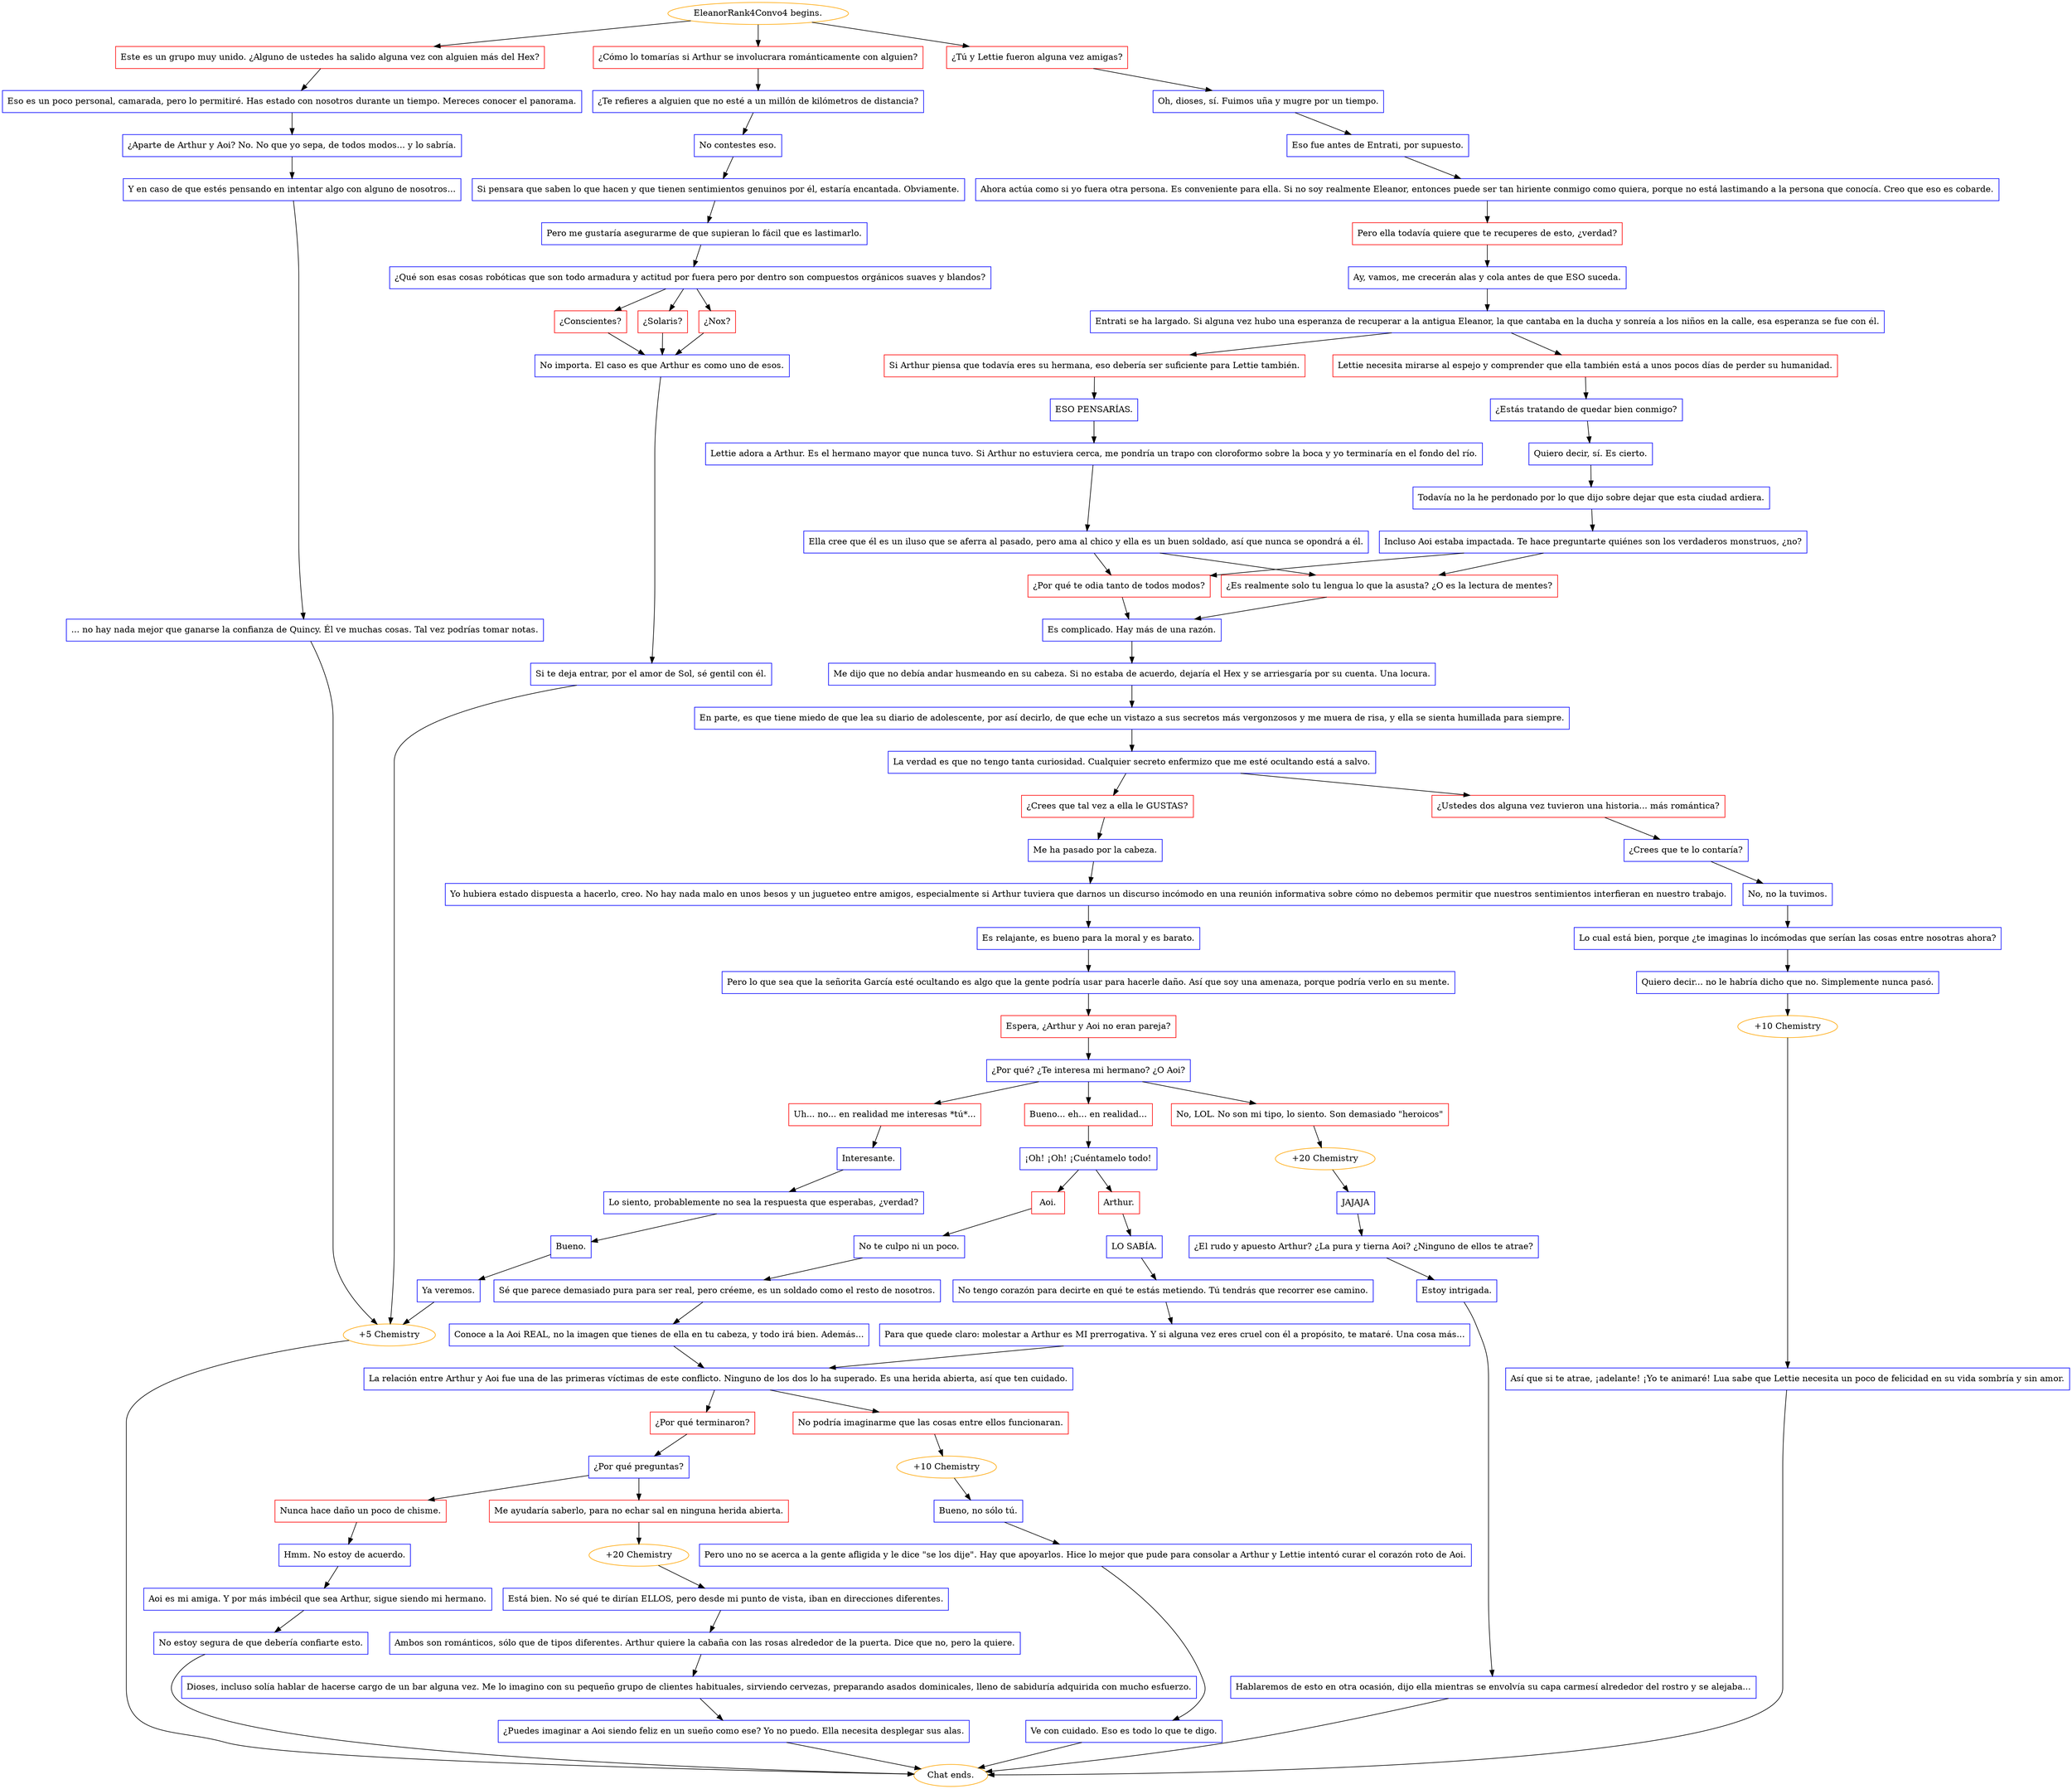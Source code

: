 digraph {
	"EleanorRank4Convo4 begins." [color=orange];
		"EleanorRank4Convo4 begins." -> j1399043086;
		"EleanorRank4Convo4 begins." -> j2524428757;
		"EleanorRank4Convo4 begins." -> j1727662614;
	j1399043086 [label="¿Tú y Lettie fueron alguna vez amigas?",shape=box,color=red];
		j1399043086 -> j474973350;
	j2524428757 [label="Este es un grupo muy unido. ¿Alguno de ustedes ha salido alguna vez con alguien más del Hex?",shape=box,color=red];
		j2524428757 -> j3494452183;
	j1727662614 [label="¿Cómo lo tomarías si Arthur se involucrara románticamente con alguien?",shape=box,color=red];
		j1727662614 -> j4100513436;
	j474973350 [label="Oh, dioses, sí. Fuimos uña y mugre por un tiempo.",shape=box,color=blue];
		j474973350 -> j3080351152;
	j3494452183 [label="Eso es un poco personal, camarada, pero lo permitiré. Has estado con nosotros durante un tiempo. Mereces conocer el panorama.",shape=box,color=blue];
		j3494452183 -> j4194995986;
	j4100513436 [label="¿Te refieres a alguien que no esté a un millón de kilómetros de distancia?",shape=box,color=blue];
		j4100513436 -> j1092816445;
	j3080351152 [label="Eso fue antes de Entrati, por supuesto.",shape=box,color=blue];
		j3080351152 -> j335831678;
	j4194995986 [label="¿Aparte de Arthur y Aoi? No. No que yo sepa, de todos modos... y lo sabría.",shape=box,color=blue];
		j4194995986 -> j3132715662;
	j1092816445 [label="No contestes eso.",shape=box,color=blue];
		j1092816445 -> j2843363166;
	j335831678 [label="Ahora actúa como si yo fuera otra persona. Es conveniente para ella. Si no soy realmente Eleanor, entonces puede ser tan hiriente conmigo como quiera, porque no está lastimando a la persona que conocía. Creo que eso es cobarde.",shape=box,color=blue];
		j335831678 -> j924648582;
	j3132715662 [label="Y en caso de que estés pensando en intentar algo con alguno de nosotros...",shape=box,color=blue];
		j3132715662 -> j1969304724;
	j2843363166 [label="Si pensara que saben lo que hacen y que tienen sentimientos genuinos por él, estaría encantada. Obviamente.",shape=box,color=blue];
		j2843363166 -> j1513545759;
	j924648582 [label="Pero ella todavía quiere que te recuperes de esto, ¿verdad?",shape=box,color=red];
		j924648582 -> j4015198309;
	j1969304724 [label="... no hay nada mejor que ganarse la confianza de Quincy. Él ve muchas cosas. Tal vez podrías tomar notas.",shape=box,color=blue];
		j1969304724 -> j4081414586;
	j1513545759 [label="Pero me gustaría asegurarme de que supieran lo fácil que es lastimarlo.",shape=box,color=blue];
		j1513545759 -> j3825474861;
	j4015198309 [label="Ay, vamos, me crecerán alas y cola antes de que ESO suceda.",shape=box,color=blue];
		j4015198309 -> j2332227403;
	j4081414586 [label="+5 Chemistry",color=orange];
		j4081414586 -> "Chat ends.";
	j3825474861 [label="¿Qué son esas cosas robóticas que son todo armadura y actitud por fuera pero por dentro son compuestos orgánicos suaves y blandos?",shape=box,color=blue];
		j3825474861 -> j4193488624;
		j3825474861 -> j3917863173;
		j3825474861 -> j4172234104;
	j2332227403 [label="Entrati se ha largado. Si alguna vez hubo una esperanza de recuperar a la antigua Eleanor, la que cantaba en la ducha y sonreía a los niños en la calle, esa esperanza se fue con él.",shape=box,color=blue];
		j2332227403 -> j1531370667;
		j2332227403 -> j651790747;
	"Chat ends." [color=orange];
	j4193488624 [label="¿Solaris?",shape=box,color=red];
		j4193488624 -> j734589812;
	j3917863173 [label="¿Nox?",shape=box,color=red];
		j3917863173 -> j734589812;
	j4172234104 [label="¿Conscientes?",shape=box,color=red];
		j4172234104 -> j734589812;
	j1531370667 [label="Lettie necesita mirarse al espejo y comprender que ella también está a unos pocos días de perder su humanidad.",shape=box,color=red];
		j1531370667 -> j127446791;
	j651790747 [label="Si Arthur piensa que todavía eres su hermana, eso debería ser suficiente para Lettie también.",shape=box,color=red];
		j651790747 -> j4105462820;
	j734589812 [label="No importa. El caso es que Arthur es como uno de esos.",shape=box,color=blue];
		j734589812 -> j2933776814;
	j127446791 [label="¿Estás tratando de quedar bien conmigo?",shape=box,color=blue];
		j127446791 -> j213407224;
	j4105462820 [label="ESO PENSARÍAS.",shape=box,color=blue];
		j4105462820 -> j3037946724;
	j2933776814 [label="Si te deja entrar, por el amor de Sol, sé gentil con él.",shape=box,color=blue];
		j2933776814 -> j4081414586;
	j213407224 [label="Quiero decir, sí. Es cierto.",shape=box,color=blue];
		j213407224 -> j4095758255;
	j3037946724 [label="Lettie adora a Arthur. Es el hermano mayor que nunca tuvo. Si Arthur no estuviera cerca, me pondría un trapo con cloroformo sobre la boca y yo terminaría en el fondo del río.",shape=box,color=blue];
		j3037946724 -> j1650024100;
	j4095758255 [label="Todavía no la he perdonado por lo que dijo sobre dejar que esta ciudad ardiera.",shape=box,color=blue];
		j4095758255 -> j1988569000;
	j1650024100 [label="Ella cree que él es un iluso que se aferra al pasado, pero ama al chico y ella es un buen soldado, así que nunca se opondrá a él.",shape=box,color=blue];
		j1650024100 -> j18062007;
		j1650024100 -> j4220909667;
	j1988569000 [label="Incluso Aoi estaba impactada. Te hace preguntarte quiénes son los verdaderos monstruos, ¿no?",shape=box,color=blue];
		j1988569000 -> j18062007;
		j1988569000 -> j4220909667;
	j18062007 [label="¿Por qué te odia tanto de todos modos?",shape=box,color=red];
		j18062007 -> j1270138696;
	j4220909667 [label="¿Es realmente solo tu lengua lo que la asusta? ¿O es la lectura de mentes?",shape=box,color=red];
		j4220909667 -> j1270138696;
	j1270138696 [label="Es complicado. Hay más de una razón.",shape=box,color=blue];
		j1270138696 -> j1853094687;
	j1853094687 [label="Me dijo que no debía andar husmeando en su cabeza. Si no estaba de acuerdo, dejaría el Hex y se arriesgaría por su cuenta. Una locura.",shape=box,color=blue];
		j1853094687 -> j3061274924;
	j3061274924 [label="En parte, es que tiene miedo de que lea su diario de adolescente, por así decirlo, de que eche un vistazo a sus secretos más vergonzosos y me muera de risa, y ella se sienta humillada para siempre.",shape=box,color=blue];
		j3061274924 -> j48822253;
	j48822253 [label="La verdad es que no tengo tanta curiosidad. Cualquier secreto enfermizo que me esté ocultando está a salvo.",shape=box,color=blue];
		j48822253 -> j3274708154;
		j48822253 -> j2735111444;
	j3274708154 [label="¿Ustedes dos alguna vez tuvieron una historia... más romántica?",shape=box,color=red];
		j3274708154 -> j300037173;
	j2735111444 [label="¿Crees que tal vez a ella le GUSTAS?",shape=box,color=red];
		j2735111444 -> j17758110;
	j300037173 [label="¿Crees que te lo contaría?",shape=box,color=blue];
		j300037173 -> j2497887999;
	j17758110 [label="Me ha pasado por la cabeza.",shape=box,color=blue];
		j17758110 -> j1415844594;
	j2497887999 [label="No, no la tuvimos.",shape=box,color=blue];
		j2497887999 -> j322540961;
	j1415844594 [label="Yo hubiera estado dispuesta a hacerlo, creo. No hay nada malo en unos besos y un jugueteo entre amigos, especialmente si Arthur tuviera que darnos un discurso incómodo en una reunión informativa sobre cómo no debemos permitir que nuestros sentimientos interfieran en nuestro trabajo.",shape=box,color=blue];
		j1415844594 -> j250300110;
	j322540961 [label="Lo cual está bien, porque ¿te imaginas lo incómodas que serían las cosas entre nosotras ahora?",shape=box,color=blue];
		j322540961 -> j3233446808;
	j250300110 [label="Es relajante, es bueno para la moral y es barato.",shape=box,color=blue];
		j250300110 -> j3249752900;
	j3233446808 [label="Quiero decir... no le habría dicho que no. Simplemente nunca pasó.",shape=box,color=blue];
		j3233446808 -> j2833701670;
	j3249752900 [label="Pero lo que sea que la señorita García esté ocultando es algo que la gente podría usar para hacerle daño. Así que soy una amenaza, porque podría verlo en su mente.",shape=box,color=blue];
		j3249752900 -> j715613367;
	j2833701670 [label="+10 Chemistry",color=orange];
		j2833701670 -> j906108350;
	j715613367 [label="Espera, ¿Arthur y Aoi no eran pareja?",shape=box,color=red];
		j715613367 -> j1803338256;
	j906108350 [label="Así que si te atrae, ¡adelante! ¡Yo te animaré! Lua sabe que Lettie necesita un poco de felicidad en su vida sombría y sin amor.",shape=box,color=blue];
		j906108350 -> "Chat ends.";
	j1803338256 [label="¿Por qué? ¿Te interesa mi hermano? ¿O Aoi?",shape=box,color=blue];
		j1803338256 -> j2240202046;
		j1803338256 -> j2851706534;
		j1803338256 -> j1241857353;
	j2240202046 [label="Bueno... eh... en realidad...",shape=box,color=red];
		j2240202046 -> j300766863;
	j2851706534 [label="Uh... no... en realidad me interesas *tú*...",shape=box,color=red];
		j2851706534 -> j3607737320;
	j1241857353 [label="No, LOL. No son mi tipo, lo siento. Son demasiado \"heroicos\"",shape=box,color=red];
		j1241857353 -> j4189330469;
	j300766863 [label="¡Oh! ¡Oh! ¡Cuéntamelo todo!",shape=box,color=blue];
		j300766863 -> j1875606946;
		j300766863 -> j2057250604;
	j3607737320 [label="Interesante.",shape=box,color=blue];
		j3607737320 -> j793037474;
	j4189330469 [label="+20 Chemistry",color=orange];
		j4189330469 -> j3932284500;
	j1875606946 [label="Arthur.",shape=box,color=red];
		j1875606946 -> j3012758738;
	j2057250604 [label="Aoi.",shape=box,color=red];
		j2057250604 -> j1544852785;
	j793037474 [label="Lo siento, probablemente no sea la respuesta que esperabas, ¿verdad?",shape=box,color=blue];
		j793037474 -> j3123057558;
	j3932284500 [label="JAJAJA",shape=box,color=blue];
		j3932284500 -> j490282403;
	j3012758738 [label="LO SABÍA.",shape=box,color=blue];
		j3012758738 -> j1535892878;
	j1544852785 [label="No te culpo ni un poco.",shape=box,color=blue];
		j1544852785 -> j2197211317;
	j3123057558 [label="Bueno.",shape=box,color=blue];
		j3123057558 -> j2552843690;
	j490282403 [label="¿El rudo y apuesto Arthur? ¿La pura y tierna Aoi? ¿Ninguno de ellos te atrae?",shape=box,color=blue];
		j490282403 -> j1677890762;
	j1535892878 [label="No tengo corazón para decirte en qué te estás metiendo. Tú tendrás que recorrer ese camino.",shape=box,color=blue];
		j1535892878 -> j2347402734;
	j2197211317 [label="Sé que parece demasiado pura para ser real, pero créeme, es un soldado como el resto de nosotros.",shape=box,color=blue];
		j2197211317 -> j3256083673;
	j2552843690 [label="Ya veremos.",shape=box,color=blue];
		j2552843690 -> j4081414586;
	j1677890762 [label="Estoy intrigada.",shape=box,color=blue];
		j1677890762 -> j2541452939;
	j2347402734 [label="Para que quede claro: molestar a Arthur es MI prerrogativa. Y si alguna vez eres cruel con él a propósito, te mataré. Una cosa más...",shape=box,color=blue];
		j2347402734 -> j484961123;
	j3256083673 [label="Conoce a la Aoi REAL, no la imagen que tienes de ella en tu cabeza, y todo irá bien. Además...",shape=box,color=blue];
		j3256083673 -> j484961123;
	j2541452939 [label="Hablaremos de esto en otra ocasión, dijo ella mientras se envolvía su capa carmesí alrededor del rostro y se alejaba...",shape=box,color=blue];
		j2541452939 -> "Chat ends.";
	j484961123 [label="La relación entre Arthur y Aoi fue una de las primeras víctimas de este conflicto. Ninguno de los dos lo ha superado. Es una herida abierta, así que ten cuidado.",shape=box,color=blue];
		j484961123 -> j3023226126;
		j484961123 -> j2980521666;
	j3023226126 [label="¿Por qué terminaron?",shape=box,color=red];
		j3023226126 -> j2954742223;
	j2980521666 [label="No podría imaginarme que las cosas entre ellos funcionaran.",shape=box,color=red];
		j2980521666 -> j4015411042;
	j2954742223 [label="¿Por qué preguntas?",shape=box,color=blue];
		j2954742223 -> j3830978988;
		j2954742223 -> j3335415491;
	j4015411042 [label="+10 Chemistry",color=orange];
		j4015411042 -> j1981736051;
	j3830978988 [label="Nunca hace daño un poco de chisme.",shape=box,color=red];
		j3830978988 -> j3401489114;
	j3335415491 [label="Me ayudaría saberlo, para no echar sal en ninguna herida abierta.",shape=box,color=red];
		j3335415491 -> j2207678580;
	j1981736051 [label="Bueno, no sólo tú.",shape=box,color=blue];
		j1981736051 -> j1137051452;
	j3401489114 [label="Hmm. No estoy de acuerdo.",shape=box,color=blue];
		j3401489114 -> j4075861963;
	j2207678580 [label="+20 Chemistry",color=orange];
		j2207678580 -> j307555895;
	j1137051452 [label="Pero uno no se acerca a la gente afligida y le dice \"se los dije\". Hay que apoyarlos. Hice lo mejor que pude para consolar a Arthur y Lettie intentó curar el corazón roto de Aoi.",shape=box,color=blue];
		j1137051452 -> j2883905560;
	j4075861963 [label="Aoi es mi amiga. Y por más imbécil que sea Arthur, sigue siendo mi hermano.",shape=box,color=blue];
		j4075861963 -> j1934022728;
	j307555895 [label="Está bien. No sé qué te dirían ELLOS, pero desde mi punto de vista, iban en direcciones diferentes.",shape=box,color=blue];
		j307555895 -> j1459773746;
	j2883905560 [label="Ve con cuidado. Eso es todo lo que te digo.",shape=box,color=blue];
		j2883905560 -> "Chat ends.";
	j1934022728 [label="No estoy segura de que debería confiarte esto.",shape=box,color=blue];
		j1934022728 -> "Chat ends.";
	j1459773746 [label="Ambos son románticos, sólo que de tipos diferentes. Arthur quiere la cabaña con las rosas alrededor de la puerta. Dice que no, pero la quiere.",shape=box,color=blue];
		j1459773746 -> j1870229741;
	j1870229741 [label="Dioses, incluso solía hablar de hacerse cargo de un bar alguna vez. Me lo imagino con su pequeño grupo de clientes habituales, sirviendo cervezas, preparando asados dominicales, lleno de sabiduría adquirida con mucho esfuerzo.",shape=box,color=blue];
		j1870229741 -> j3595627341;
	j3595627341 [label="¿Puedes imaginar a Aoi siendo feliz en un sueño como ese? Yo no puedo. Ella necesita desplegar sus alas.",shape=box,color=blue];
		j3595627341 -> "Chat ends.";
}